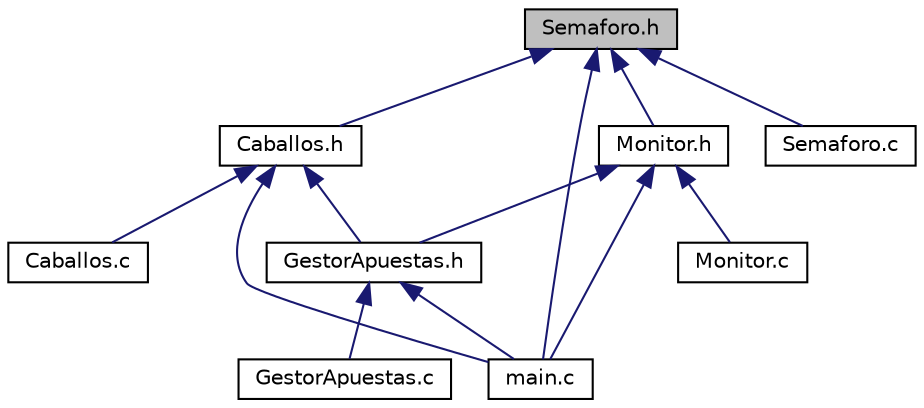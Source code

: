 digraph "Semaforo.h"
{
  edge [fontname="Helvetica",fontsize="10",labelfontname="Helvetica",labelfontsize="10"];
  node [fontname="Helvetica",fontsize="10",shape=record];
  Node1 [label="Semaforo.h",height=0.2,width=0.4,color="black", fillcolor="grey75", style="filled", fontcolor="black"];
  Node1 -> Node2 [dir="back",color="midnightblue",fontsize="10",style="solid"];
  Node2 [label="Caballos.h",height=0.2,width=0.4,color="black", fillcolor="white", style="filled",URL="$Caballos_8h.html",tooltip="Caballos de la practica final. "];
  Node2 -> Node3 [dir="back",color="midnightblue",fontsize="10",style="solid"];
  Node3 [label="Caballos.c",height=0.2,width=0.4,color="black", fillcolor="white", style="filled",URL="$Caballos_8c.html",tooltip="Caballos de la practica final. "];
  Node2 -> Node4 [dir="back",color="midnightblue",fontsize="10",style="solid"];
  Node4 [label="GestorApuestas.h",height=0.2,width=0.4,color="black", fillcolor="white", style="filled",URL="$GestorApuestas_8h.html",tooltip="libreria del gestor de apuestas del Proyecto Final. "];
  Node4 -> Node5 [dir="back",color="midnightblue",fontsize="10",style="solid"];
  Node5 [label="GestorApuestas.c",height=0.2,width=0.4,color="black", fillcolor="white", style="filled",URL="$GestorApuestas_8c.html",tooltip="Gestor de apuestas del Proyecto Final. "];
  Node4 -> Node6 [dir="back",color="midnightblue",fontsize="10",style="solid"];
  Node6 [label="main.c",height=0.2,width=0.4,color="black", fillcolor="white", style="filled",URL="$main_8c.html",tooltip="main del Proyecto Final. "];
  Node2 -> Node6 [dir="back",color="midnightblue",fontsize="10",style="solid"];
  Node1 -> Node7 [dir="back",color="midnightblue",fontsize="10",style="solid"];
  Node7 [label="Monitor.h",height=0.2,width=0.4,color="black", fillcolor="white", style="filled",URL="$Monitor_8h.html",tooltip="libreria del monitor del Proyecto Final. "];
  Node7 -> Node4 [dir="back",color="midnightblue",fontsize="10",style="solid"];
  Node7 -> Node6 [dir="back",color="midnightblue",fontsize="10",style="solid"];
  Node7 -> Node8 [dir="back",color="midnightblue",fontsize="10",style="solid"];
  Node8 [label="Monitor.c",height=0.2,width=0.4,color="black", fillcolor="white", style="filled",URL="$Monitor_8c.html",tooltip="Monitor del Proyecto Final. "];
  Node1 -> Node6 [dir="back",color="midnightblue",fontsize="10",style="solid"];
  Node1 -> Node9 [dir="back",color="midnightblue",fontsize="10",style="solid"];
  Node9 [label="Semaforo.c",height=0.2,width=0.4,color="black", fillcolor="white", style="filled",URL="$Semaforo_8c.html",tooltip="libreria de semaforos. "];
}
